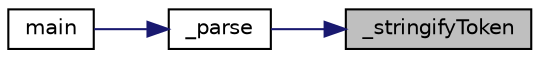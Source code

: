 digraph "_stringifyToken"
{
 // LATEX_PDF_SIZE
  edge [fontname="Helvetica",fontsize="10",labelfontname="Helvetica",labelfontsize="10"];
  node [fontname="Helvetica",fontsize="10",shape=record];
  rankdir="RL";
  Node1 [label="_stringifyToken",height=0.2,width=0.4,color="black", fillcolor="grey75", style="filled", fontcolor="black",tooltip="Stringify a token with all its fields into a static chars buffer and return a pointer to that buffer'..."];
  Node1 -> Node2 [dir="back",color="midnightblue",fontsize="10",style="solid",fontname="Helvetica"];
  Node2 [label="_parse",height=0.2,width=0.4,color="black", fillcolor="white", style="filled",URL="$d2/d72/parser_8c.html#aa13b44093a9b4f501c43f640be3790ec",tooltip=" "];
  Node2 -> Node3 [dir="back",color="midnightblue",fontsize="10",style="solid",fontname="Helvetica"];
  Node3 [label="main",height=0.2,width=0.4,color="black", fillcolor="white", style="filled",URL="$d0/d29/main_8c.html#a3c04138a5bfe5d72780bb7e82a18e627",tooltip=" "];
}
